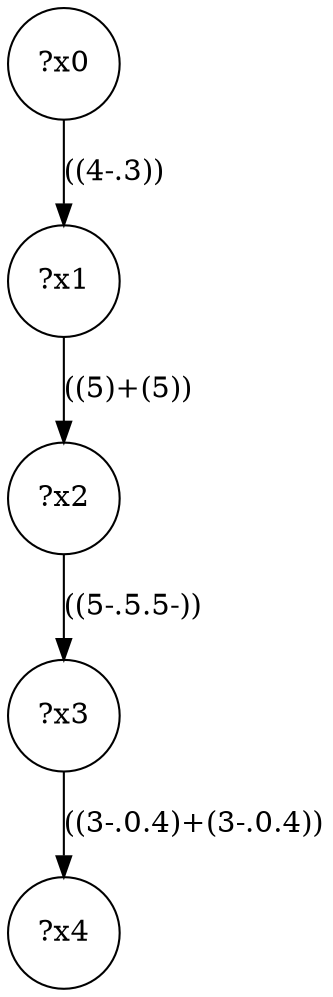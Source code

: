 digraph g {
	x0 [shape=circle, label="?x0"];
	x1 [shape=circle, label="?x1"];
	x0 -> x1 [label="((4-.3))"];
	x2 [shape=circle, label="?x2"];
	x1 -> x2 [label="((5)+(5))"];
	x3 [shape=circle, label="?x3"];
	x2 -> x3 [label="((5-.5.5-))"];
	x4 [shape=circle, label="?x4"];
	x3 -> x4 [label="((3-.0.4)+(3-.0.4))"];
}
